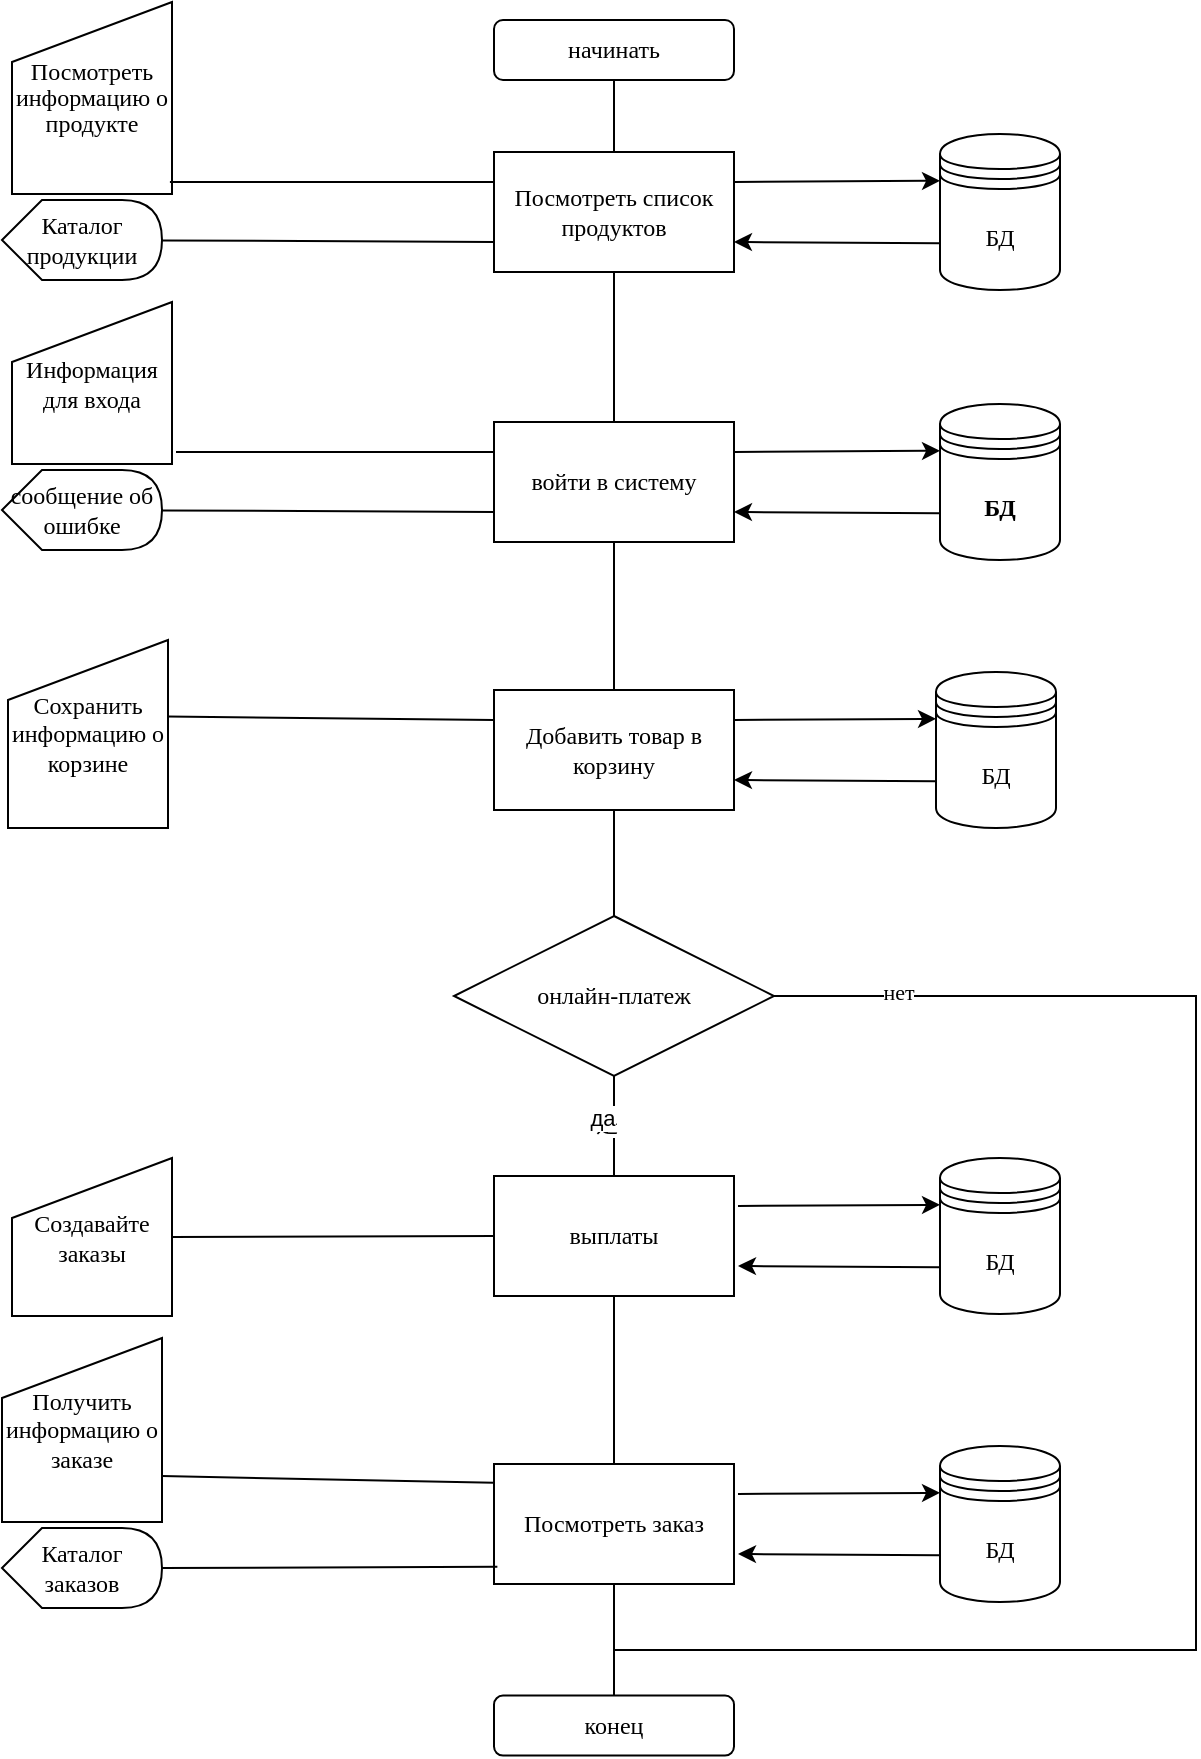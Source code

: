 <mxfile version="26.2.13">
  <diagram name="第 1 页" id="VOvnJu582EQEMQTP1Gb8">
    <mxGraphModel dx="1368" dy="796" grid="0" gridSize="10" guides="1" tooltips="1" connect="1" arrows="1" fold="1" page="1" pageScale="1" pageWidth="827" pageHeight="1169" math="0" shadow="0">
      <root>
        <mxCell id="0" />
        <mxCell id="1" parent="0" />
        <mxCell id="rmAro9_Zei-ayIsxM9XY-2" value="начинать" style="rounded=1;whiteSpace=wrap;html=1;fontFamily=Times New Roman;" parent="1" vertex="1">
          <mxGeometry x="305" y="20" width="120" height="30" as="geometry" />
        </mxCell>
        <mxCell id="rmAro9_Zei-ayIsxM9XY-3" value="конец" style="rounded=1;whiteSpace=wrap;html=1;fontFamily=Times New Roman;" parent="1" vertex="1">
          <mxGeometry x="305" y="857.79" width="120" height="30" as="geometry" />
        </mxCell>
        <mxCell id="rmAro9_Zei-ayIsxM9XY-4" value="&lt;div style=&quot;line-height: 110%;&quot;&gt;&lt;font&gt;Посмотреть информацию о продукте&lt;/font&gt;&lt;/div&gt;" style="shape=manualInput;whiteSpace=wrap;html=1;fontFamily=Times New Roman;" parent="1" vertex="1">
          <mxGeometry x="64" y="11" width="80" height="96" as="geometry" />
        </mxCell>
        <mxCell id="rmAro9_Zei-ayIsxM9XY-5" value="&lt;font&gt;Каталог продукции&lt;/font&gt;" style="shape=display;whiteSpace=wrap;html=1;fontFamily=Times New Roman;" parent="1" vertex="1">
          <mxGeometry x="59" y="110" width="80" height="40" as="geometry" />
        </mxCell>
        <mxCell id="rmAro9_Zei-ayIsxM9XY-7" value="Посмотреть список продуктов" style="rounded=0;whiteSpace=wrap;html=1;fontFamily=Times New Roman;" parent="1" vertex="1">
          <mxGeometry x="305" y="86" width="120" height="60" as="geometry" />
        </mxCell>
        <mxCell id="rmAro9_Zei-ayIsxM9XY-8" value="" style="endArrow=none;html=1;rounded=0;fontFamily=Times New Roman;" parent="1" source="rmAro9_Zei-ayIsxM9XY-7" target="rmAro9_Zei-ayIsxM9XY-2" edge="1">
          <mxGeometry width="50" height="50" relative="1" as="geometry">
            <mxPoint x="249" y="119" as="sourcePoint" />
            <mxPoint x="299" y="69" as="targetPoint" />
          </mxGeometry>
        </mxCell>
        <mxCell id="rmAro9_Zei-ayIsxM9XY-9" value="БД" style="shape=datastore;whiteSpace=wrap;html=1;fontFamily=Times New Roman;" parent="1" vertex="1">
          <mxGeometry x="528" y="77" width="60" height="78" as="geometry" />
        </mxCell>
        <mxCell id="rmAro9_Zei-ayIsxM9XY-10" value="" style="endArrow=classic;html=1;rounded=0;exitX=1;exitY=0.25;exitDx=0;exitDy=0;entryX=0;entryY=0.3;entryDx=0;entryDy=0;fontFamily=Times New Roman;" parent="1" source="rmAro9_Zei-ayIsxM9XY-7" target="rmAro9_Zei-ayIsxM9XY-9" edge="1">
          <mxGeometry width="50" height="50" relative="1" as="geometry">
            <mxPoint x="447" y="98" as="sourcePoint" />
            <mxPoint x="497" y="48" as="targetPoint" />
          </mxGeometry>
        </mxCell>
        <mxCell id="rmAro9_Zei-ayIsxM9XY-11" value="" style="endArrow=classic;html=1;rounded=0;exitX=0;exitY=0.7;exitDx=0;exitDy=0;entryX=1;entryY=0.75;entryDx=0;entryDy=0;fontFamily=Times New Roman;" parent="1" source="rmAro9_Zei-ayIsxM9XY-9" target="rmAro9_Zei-ayIsxM9XY-7" edge="1">
          <mxGeometry width="50" height="50" relative="1" as="geometry">
            <mxPoint x="403" y="318" as="sourcePoint" />
            <mxPoint x="453" y="268" as="targetPoint" />
          </mxGeometry>
        </mxCell>
        <mxCell id="rmAro9_Zei-ayIsxM9XY-12" value="" style="endArrow=none;html=1;rounded=0;entryX=0;entryY=0.25;entryDx=0;entryDy=0;exitX=0.987;exitY=0.938;exitDx=0;exitDy=0;exitPerimeter=0;fontFamily=Times New Roman;" parent="1" source="rmAro9_Zei-ayIsxM9XY-4" target="rmAro9_Zei-ayIsxM9XY-7" edge="1">
          <mxGeometry width="50" height="50" relative="1" as="geometry">
            <mxPoint x="146" y="101" as="sourcePoint" />
            <mxPoint x="212" y="117" as="targetPoint" />
          </mxGeometry>
        </mxCell>
        <mxCell id="rmAro9_Zei-ayIsxM9XY-13" value="" style="endArrow=none;html=1;rounded=0;entryX=0;entryY=0.75;entryDx=0;entryDy=0;fontFamily=Times New Roman;" parent="1" source="rmAro9_Zei-ayIsxM9XY-5" target="rmAro9_Zei-ayIsxM9XY-7" edge="1">
          <mxGeometry width="50" height="50" relative="1" as="geometry">
            <mxPoint x="403" y="318" as="sourcePoint" />
            <mxPoint x="453" y="268" as="targetPoint" />
          </mxGeometry>
        </mxCell>
        <mxCell id="rmAro9_Zei-ayIsxM9XY-15" value="Информация для входа" style="shape=manualInput;whiteSpace=wrap;html=1;fontFamily=Times New Roman;" parent="1" vertex="1">
          <mxGeometry x="64" y="161" width="80" height="81" as="geometry" />
        </mxCell>
        <mxCell id="rmAro9_Zei-ayIsxM9XY-16" value="сообщение об ошибке" style="shape=display;whiteSpace=wrap;html=1;fontFamily=Times New Roman;" parent="1" vertex="1">
          <mxGeometry x="59" y="245" width="80" height="40" as="geometry" />
        </mxCell>
        <mxCell id="rmAro9_Zei-ayIsxM9XY-17" value="войти в систему" style="rounded=0;whiteSpace=wrap;html=1;fontFamily=Times New Roman;" parent="1" vertex="1">
          <mxGeometry x="305" y="221" width="120" height="60" as="geometry" />
        </mxCell>
        <mxCell id="rmAro9_Zei-ayIsxM9XY-18" value="" style="endArrow=none;html=1;rounded=0;entryX=0.5;entryY=1;entryDx=0;entryDy=0;fontFamily=Times New Roman;" parent="1" source="rmAro9_Zei-ayIsxM9XY-17" target="rmAro9_Zei-ayIsxM9XY-7" edge="1">
          <mxGeometry width="50" height="50" relative="1" as="geometry">
            <mxPoint x="249" y="254" as="sourcePoint" />
            <mxPoint x="365" y="185" as="targetPoint" />
          </mxGeometry>
        </mxCell>
        <mxCell id="rmAro9_Zei-ayIsxM9XY-19" value="&lt;b&gt;БД&lt;/b&gt;" style="shape=datastore;whiteSpace=wrap;html=1;fontFamily=Times New Roman;" parent="1" vertex="1">
          <mxGeometry x="528" y="212" width="60" height="78" as="geometry" />
        </mxCell>
        <mxCell id="rmAro9_Zei-ayIsxM9XY-20" value="" style="endArrow=classic;html=1;rounded=0;exitX=1;exitY=0.25;exitDx=0;exitDy=0;entryX=0;entryY=0.3;entryDx=0;entryDy=0;fontFamily=Times New Roman;" parent="1" source="rmAro9_Zei-ayIsxM9XY-17" target="rmAro9_Zei-ayIsxM9XY-19" edge="1">
          <mxGeometry width="50" height="50" relative="1" as="geometry">
            <mxPoint x="447" y="233" as="sourcePoint" />
            <mxPoint x="497" y="183" as="targetPoint" />
          </mxGeometry>
        </mxCell>
        <mxCell id="rmAro9_Zei-ayIsxM9XY-21" value="" style="endArrow=classic;html=1;rounded=0;exitX=0;exitY=0.7;exitDx=0;exitDy=0;entryX=1;entryY=0.75;entryDx=0;entryDy=0;fontFamily=Times New Roman;" parent="1" source="rmAro9_Zei-ayIsxM9XY-19" target="rmAro9_Zei-ayIsxM9XY-17" edge="1">
          <mxGeometry width="50" height="50" relative="1" as="geometry">
            <mxPoint x="403" y="453" as="sourcePoint" />
            <mxPoint x="453" y="403" as="targetPoint" />
          </mxGeometry>
        </mxCell>
        <mxCell id="rmAro9_Zei-ayIsxM9XY-22" value="" style="endArrow=none;html=1;rounded=0;entryX=0;entryY=0.25;entryDx=0;entryDy=0;fontFamily=Times New Roman;" parent="1" target="rmAro9_Zei-ayIsxM9XY-17" edge="1">
          <mxGeometry width="50" height="50" relative="1" as="geometry">
            <mxPoint x="146" y="236" as="sourcePoint" />
            <mxPoint x="212" y="252" as="targetPoint" />
          </mxGeometry>
        </mxCell>
        <mxCell id="rmAro9_Zei-ayIsxM9XY-23" value="" style="endArrow=none;html=1;rounded=0;entryX=0;entryY=0.75;entryDx=0;entryDy=0;fontFamily=Times New Roman;" parent="1" source="rmAro9_Zei-ayIsxM9XY-16" target="rmAro9_Zei-ayIsxM9XY-17" edge="1">
          <mxGeometry width="50" height="50" relative="1" as="geometry">
            <mxPoint x="403" y="453" as="sourcePoint" />
            <mxPoint x="453" y="403" as="targetPoint" />
          </mxGeometry>
        </mxCell>
        <mxCell id="rmAro9_Zei-ayIsxM9XY-24" value="Сохранить информацию о корзине" style="shape=manualInput;whiteSpace=wrap;html=1;fontFamily=Times New Roman;" parent="1" vertex="1">
          <mxGeometry x="62" y="330" width="80" height="94" as="geometry" />
        </mxCell>
        <mxCell id="rmAro9_Zei-ayIsxM9XY-26" value="Добавить товар в корзину" style="rounded=0;whiteSpace=wrap;html=1;fontFamily=Times New Roman;" parent="1" vertex="1">
          <mxGeometry x="305" y="355" width="120" height="60" as="geometry" />
        </mxCell>
        <mxCell id="rmAro9_Zei-ayIsxM9XY-27" value="" style="endArrow=none;html=1;rounded=0;entryX=0.5;entryY=1;entryDx=0;entryDy=0;fontFamily=Times New Roman;" parent="1" source="rmAro9_Zei-ayIsxM9XY-26" target="rmAro9_Zei-ayIsxM9XY-17" edge="1">
          <mxGeometry width="50" height="50" relative="1" as="geometry">
            <mxPoint x="247" y="388" as="sourcePoint" />
            <mxPoint x="365" y="305" as="targetPoint" />
          </mxGeometry>
        </mxCell>
        <mxCell id="rmAro9_Zei-ayIsxM9XY-28" value="БД" style="shape=datastore;whiteSpace=wrap;html=1;fontFamily=Times New Roman;" parent="1" vertex="1">
          <mxGeometry x="526" y="346" width="60" height="78" as="geometry" />
        </mxCell>
        <mxCell id="rmAro9_Zei-ayIsxM9XY-29" value="" style="endArrow=classic;html=1;rounded=0;exitX=1;exitY=0.25;exitDx=0;exitDy=0;entryX=0;entryY=0.3;entryDx=0;entryDy=0;fontFamily=Times New Roman;" parent="1" source="rmAro9_Zei-ayIsxM9XY-26" target="rmAro9_Zei-ayIsxM9XY-28" edge="1">
          <mxGeometry width="50" height="50" relative="1" as="geometry">
            <mxPoint x="445" y="367" as="sourcePoint" />
            <mxPoint x="495" y="317" as="targetPoint" />
          </mxGeometry>
        </mxCell>
        <mxCell id="rmAro9_Zei-ayIsxM9XY-30" value="" style="endArrow=classic;html=1;rounded=0;exitX=0;exitY=0.7;exitDx=0;exitDy=0;entryX=1;entryY=0.75;entryDx=0;entryDy=0;fontFamily=Times New Roman;" parent="1" source="rmAro9_Zei-ayIsxM9XY-28" target="rmAro9_Zei-ayIsxM9XY-26" edge="1">
          <mxGeometry width="50" height="50" relative="1" as="geometry">
            <mxPoint x="401" y="587" as="sourcePoint" />
            <mxPoint x="451" y="537" as="targetPoint" />
          </mxGeometry>
        </mxCell>
        <mxCell id="rmAro9_Zei-ayIsxM9XY-31" value="" style="endArrow=none;html=1;rounded=0;entryX=0;entryY=0.25;entryDx=0;entryDy=0;exitX=0.994;exitY=0.407;exitDx=0;exitDy=0;exitPerimeter=0;fontFamily=Times New Roman;" parent="1" source="rmAro9_Zei-ayIsxM9XY-24" target="rmAro9_Zei-ayIsxM9XY-26" edge="1">
          <mxGeometry width="50" height="50" relative="1" as="geometry">
            <mxPoint x="144" y="370" as="sourcePoint" />
            <mxPoint x="210" y="386" as="targetPoint" />
          </mxGeometry>
        </mxCell>
        <mxCell id="rmAro9_Zei-ayIsxM9XY-33" value="онлайн-платеж" style="rhombus;whiteSpace=wrap;html=1;fontFamily=Times New Roman;" parent="1" vertex="1">
          <mxGeometry x="285" y="468" width="160" height="80" as="geometry" />
        </mxCell>
        <mxCell id="rmAro9_Zei-ayIsxM9XY-39" value="" style="endArrow=none;html=1;rounded=0;entryX=0.5;entryY=1;entryDx=0;entryDy=0;fontFamily=Times New Roman;" parent="1" source="rmAro9_Zei-ayIsxM9XY-33" target="rmAro9_Zei-ayIsxM9XY-26" edge="1">
          <mxGeometry width="50" height="50" relative="1" as="geometry">
            <mxPoint x="249" y="484" as="sourcePoint" />
            <mxPoint x="299" y="434" as="targetPoint" />
          </mxGeometry>
        </mxCell>
        <mxCell id="rmAro9_Zei-ayIsxM9XY-40" value="выплаты" style="rounded=0;whiteSpace=wrap;html=1;fontFamily=Times New Roman;" parent="1" vertex="1">
          <mxGeometry x="305" y="598" width="120" height="60" as="geometry" />
        </mxCell>
        <mxCell id="rmAro9_Zei-ayIsxM9XY-41" value="" style="endArrow=none;html=1;rounded=0;entryX=0.5;entryY=1;entryDx=0;entryDy=0;fontFamily=Times New Roman;" parent="1" source="rmAro9_Zei-ayIsxM9XY-40" target="rmAro9_Zei-ayIsxM9XY-33" edge="1">
          <mxGeometry width="50" height="50" relative="1" as="geometry">
            <mxPoint x="227" y="590" as="sourcePoint" />
            <mxPoint x="277" y="540" as="targetPoint" />
          </mxGeometry>
        </mxCell>
        <mxCell id="rmAro9_Zei-ayIsxM9XY-42" value="是" style="edgeLabel;html=1;align=center;verticalAlign=middle;resizable=0;points=[];fontFamily=Times New Roman;" parent="rmAro9_Zei-ayIsxM9XY-41" vertex="1" connectable="0">
          <mxGeometry x="0.043" y="4" relative="1" as="geometry">
            <mxPoint as="offset" />
          </mxGeometry>
        </mxCell>
        <mxCell id="cvwyiPOw1aJitjmrE1KZ-2" value="да" style="edgeLabel;html=1;align=center;verticalAlign=middle;resizable=0;points=[];" vertex="1" connectable="0" parent="rmAro9_Zei-ayIsxM9XY-41">
          <mxGeometry x="0.172" y="6" relative="1" as="geometry">
            <mxPoint as="offset" />
          </mxGeometry>
        </mxCell>
        <mxCell id="rmAro9_Zei-ayIsxM9XY-43" value="БД" style="shape=datastore;whiteSpace=wrap;html=1;fontFamily=Times New Roman;" parent="1" vertex="1">
          <mxGeometry x="528" y="589" width="60" height="78" as="geometry" />
        </mxCell>
        <mxCell id="rmAro9_Zei-ayIsxM9XY-44" value="" style="endArrow=classic;html=1;rounded=0;exitX=1;exitY=0.25;exitDx=0;exitDy=0;entryX=0;entryY=0.3;entryDx=0;entryDy=0;fontFamily=Times New Roman;" parent="1" target="rmAro9_Zei-ayIsxM9XY-43" edge="1">
          <mxGeometry width="50" height="50" relative="1" as="geometry">
            <mxPoint x="427" y="613" as="sourcePoint" />
            <mxPoint x="497" y="560" as="targetPoint" />
          </mxGeometry>
        </mxCell>
        <mxCell id="rmAro9_Zei-ayIsxM9XY-45" value="" style="endArrow=classic;html=1;rounded=0;exitX=0;exitY=0.7;exitDx=0;exitDy=0;entryX=1;entryY=0.75;entryDx=0;entryDy=0;fontFamily=Times New Roman;" parent="1" source="rmAro9_Zei-ayIsxM9XY-43" edge="1">
          <mxGeometry width="50" height="50" relative="1" as="geometry">
            <mxPoint x="403" y="830" as="sourcePoint" />
            <mxPoint x="427" y="643" as="targetPoint" />
          </mxGeometry>
        </mxCell>
        <mxCell id="rmAro9_Zei-ayIsxM9XY-46" value="Создавайте заказы" style="shape=manualInput;whiteSpace=wrap;html=1;fontFamily=Times New Roman;" parent="1" vertex="1">
          <mxGeometry x="64" y="589" width="80" height="79" as="geometry" />
        </mxCell>
        <mxCell id="rmAro9_Zei-ayIsxM9XY-47" value="Посмотреть заказ" style="rounded=0;whiteSpace=wrap;html=1;fontFamily=Times New Roman;" parent="1" vertex="1">
          <mxGeometry x="305" y="742" width="120" height="60" as="geometry" />
        </mxCell>
        <mxCell id="rmAro9_Zei-ayIsxM9XY-49" value="БД" style="shape=datastore;whiteSpace=wrap;html=1;fontFamily=Times New Roman;" parent="1" vertex="1">
          <mxGeometry x="528" y="733" width="60" height="78" as="geometry" />
        </mxCell>
        <mxCell id="rmAro9_Zei-ayIsxM9XY-50" value="" style="endArrow=classic;html=1;rounded=0;exitX=1;exitY=0.25;exitDx=0;exitDy=0;entryX=0;entryY=0.3;entryDx=0;entryDy=0;fontFamily=Times New Roman;" parent="1" target="rmAro9_Zei-ayIsxM9XY-49" edge="1">
          <mxGeometry width="50" height="50" relative="1" as="geometry">
            <mxPoint x="427" y="757" as="sourcePoint" />
            <mxPoint x="497" y="704" as="targetPoint" />
          </mxGeometry>
        </mxCell>
        <mxCell id="rmAro9_Zei-ayIsxM9XY-51" value="" style="endArrow=classic;html=1;rounded=0;exitX=0;exitY=0.7;exitDx=0;exitDy=0;entryX=1;entryY=0.75;entryDx=0;entryDy=0;fontFamily=Times New Roman;" parent="1" source="rmAro9_Zei-ayIsxM9XY-49" edge="1">
          <mxGeometry width="50" height="50" relative="1" as="geometry">
            <mxPoint x="403" y="974" as="sourcePoint" />
            <mxPoint x="427" y="787" as="targetPoint" />
          </mxGeometry>
        </mxCell>
        <mxCell id="rmAro9_Zei-ayIsxM9XY-52" value="" style="endArrow=none;html=1;rounded=0;entryX=0.5;entryY=1;entryDx=0;entryDy=0;exitX=0.5;exitY=0;exitDx=0;exitDy=0;fontFamily=Times New Roman;" parent="1" source="rmAro9_Zei-ayIsxM9XY-47" target="rmAro9_Zei-ayIsxM9XY-40" edge="1">
          <mxGeometry width="50" height="50" relative="1" as="geometry">
            <mxPoint x="375" y="478" as="sourcePoint" />
            <mxPoint x="375" y="425" as="targetPoint" />
          </mxGeometry>
        </mxCell>
        <mxCell id="rmAro9_Zei-ayIsxM9XY-53" value="" style="endArrow=none;html=1;rounded=0;entryX=0;entryY=0.5;entryDx=0;entryDy=0;exitX=1;exitY=0.5;exitDx=0;exitDy=0;fontFamily=Times New Roman;" parent="1" source="rmAro9_Zei-ayIsxM9XY-46" target="rmAro9_Zei-ayIsxM9XY-40" edge="1">
          <mxGeometry width="50" height="50" relative="1" as="geometry">
            <mxPoint x="159" y="628" as="sourcePoint" />
            <mxPoint x="315" y="380" as="targetPoint" />
          </mxGeometry>
        </mxCell>
        <mxCell id="rmAro9_Zei-ayIsxM9XY-54" value="" style="endArrow=none;html=1;rounded=0;entryX=0.5;entryY=1;entryDx=0;entryDy=0;exitX=0.5;exitY=0;exitDx=0;exitDy=0;fontFamily=Times New Roman;" parent="1" source="rmAro9_Zei-ayIsxM9XY-3" target="rmAro9_Zei-ayIsxM9XY-47" edge="1">
          <mxGeometry width="50" height="50" relative="1" as="geometry">
            <mxPoint x="188" y="841.79" as="sourcePoint" />
            <mxPoint x="238" y="791.79" as="targetPoint" />
          </mxGeometry>
        </mxCell>
        <mxCell id="rmAro9_Zei-ayIsxM9XY-55" value="" style="endArrow=none;html=1;rounded=0;exitX=1;exitY=0.5;exitDx=0;exitDy=0;fontFamily=Times New Roman;" parent="1" source="rmAro9_Zei-ayIsxM9XY-33" edge="1">
          <mxGeometry width="50" height="50" relative="1" as="geometry">
            <mxPoint x="505" y="531" as="sourcePoint" />
            <mxPoint x="365" y="835" as="targetPoint" />
            <Array as="points">
              <mxPoint x="656" y="508" />
              <mxPoint x="656" y="835" />
            </Array>
          </mxGeometry>
        </mxCell>
        <mxCell id="rmAro9_Zei-ayIsxM9XY-56" value="нет" style="edgeLabel;html=1;align=center;verticalAlign=middle;resizable=0;points=[];fontFamily=Times New Roman;" parent="rmAro9_Zei-ayIsxM9XY-55" vertex="1" connectable="0">
          <mxGeometry x="-0.851" y="2" relative="1" as="geometry">
            <mxPoint as="offset" />
          </mxGeometry>
        </mxCell>
        <mxCell id="rmAro9_Zei-ayIsxM9XY-58" value="Получить информацию о заказе" style="shape=manualInput;whiteSpace=wrap;html=1;fontFamily=Times New Roman;" parent="1" vertex="1">
          <mxGeometry x="59" y="679" width="80" height="92" as="geometry" />
        </mxCell>
        <mxCell id="rmAro9_Zei-ayIsxM9XY-59" value="" style="endArrow=none;html=1;rounded=0;entryX=0;entryY=0.157;entryDx=0;entryDy=0;entryPerimeter=0;exitX=1;exitY=0.75;exitDx=0;exitDy=0;fontFamily=Times New Roman;" parent="1" source="rmAro9_Zei-ayIsxM9XY-58" target="rmAro9_Zei-ayIsxM9XY-47" edge="1">
          <mxGeometry width="50" height="50" relative="1" as="geometry">
            <mxPoint x="144" y="753" as="sourcePoint" />
            <mxPoint x="255" y="724" as="targetPoint" />
          </mxGeometry>
        </mxCell>
        <mxCell id="rmAro9_Zei-ayIsxM9XY-60" value="Каталог заказов" style="shape=display;whiteSpace=wrap;html=1;fontFamily=Times New Roman;" parent="1" vertex="1">
          <mxGeometry x="59" y="774" width="80" height="40" as="geometry" />
        </mxCell>
        <mxCell id="rmAro9_Zei-ayIsxM9XY-61" value="" style="endArrow=none;html=1;rounded=0;exitX=1;exitY=0.5;exitDx=0;exitDy=0;entryX=0.014;entryY=0.856;entryDx=0;entryDy=0;exitPerimeter=0;entryPerimeter=0;fontFamily=Times New Roman;" parent="1" source="rmAro9_Zei-ayIsxM9XY-60" target="rmAro9_Zei-ayIsxM9XY-47" edge="1">
          <mxGeometry width="50" height="50" relative="1" as="geometry">
            <mxPoint x="149" y="768" as="sourcePoint" />
            <mxPoint x="315" y="767" as="targetPoint" />
          </mxGeometry>
        </mxCell>
      </root>
    </mxGraphModel>
  </diagram>
</mxfile>

